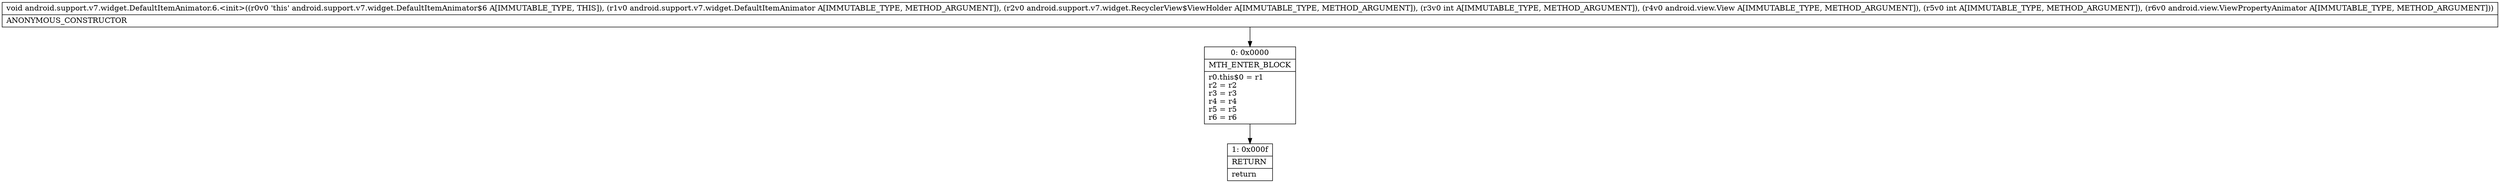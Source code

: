 digraph "CFG forandroid.support.v7.widget.DefaultItemAnimator.6.\<init\>(Landroid\/support\/v7\/widget\/DefaultItemAnimator;Landroid\/support\/v7\/widget\/RecyclerView$ViewHolder;ILandroid\/view\/View;ILandroid\/view\/ViewPropertyAnimator;)V" {
Node_0 [shape=record,label="{0\:\ 0x0000|MTH_ENTER_BLOCK\l|r0.this$0 = r1\lr2 = r2\lr3 = r3\lr4 = r4\lr5 = r5\lr6 = r6\l}"];
Node_1 [shape=record,label="{1\:\ 0x000f|RETURN\l|return\l}"];
MethodNode[shape=record,label="{void android.support.v7.widget.DefaultItemAnimator.6.\<init\>((r0v0 'this' android.support.v7.widget.DefaultItemAnimator$6 A[IMMUTABLE_TYPE, THIS]), (r1v0 android.support.v7.widget.DefaultItemAnimator A[IMMUTABLE_TYPE, METHOD_ARGUMENT]), (r2v0 android.support.v7.widget.RecyclerView$ViewHolder A[IMMUTABLE_TYPE, METHOD_ARGUMENT]), (r3v0 int A[IMMUTABLE_TYPE, METHOD_ARGUMENT]), (r4v0 android.view.View A[IMMUTABLE_TYPE, METHOD_ARGUMENT]), (r5v0 int A[IMMUTABLE_TYPE, METHOD_ARGUMENT]), (r6v0 android.view.ViewPropertyAnimator A[IMMUTABLE_TYPE, METHOD_ARGUMENT]))  | ANONYMOUS_CONSTRUCTOR\l}"];
MethodNode -> Node_0;
Node_0 -> Node_1;
}

